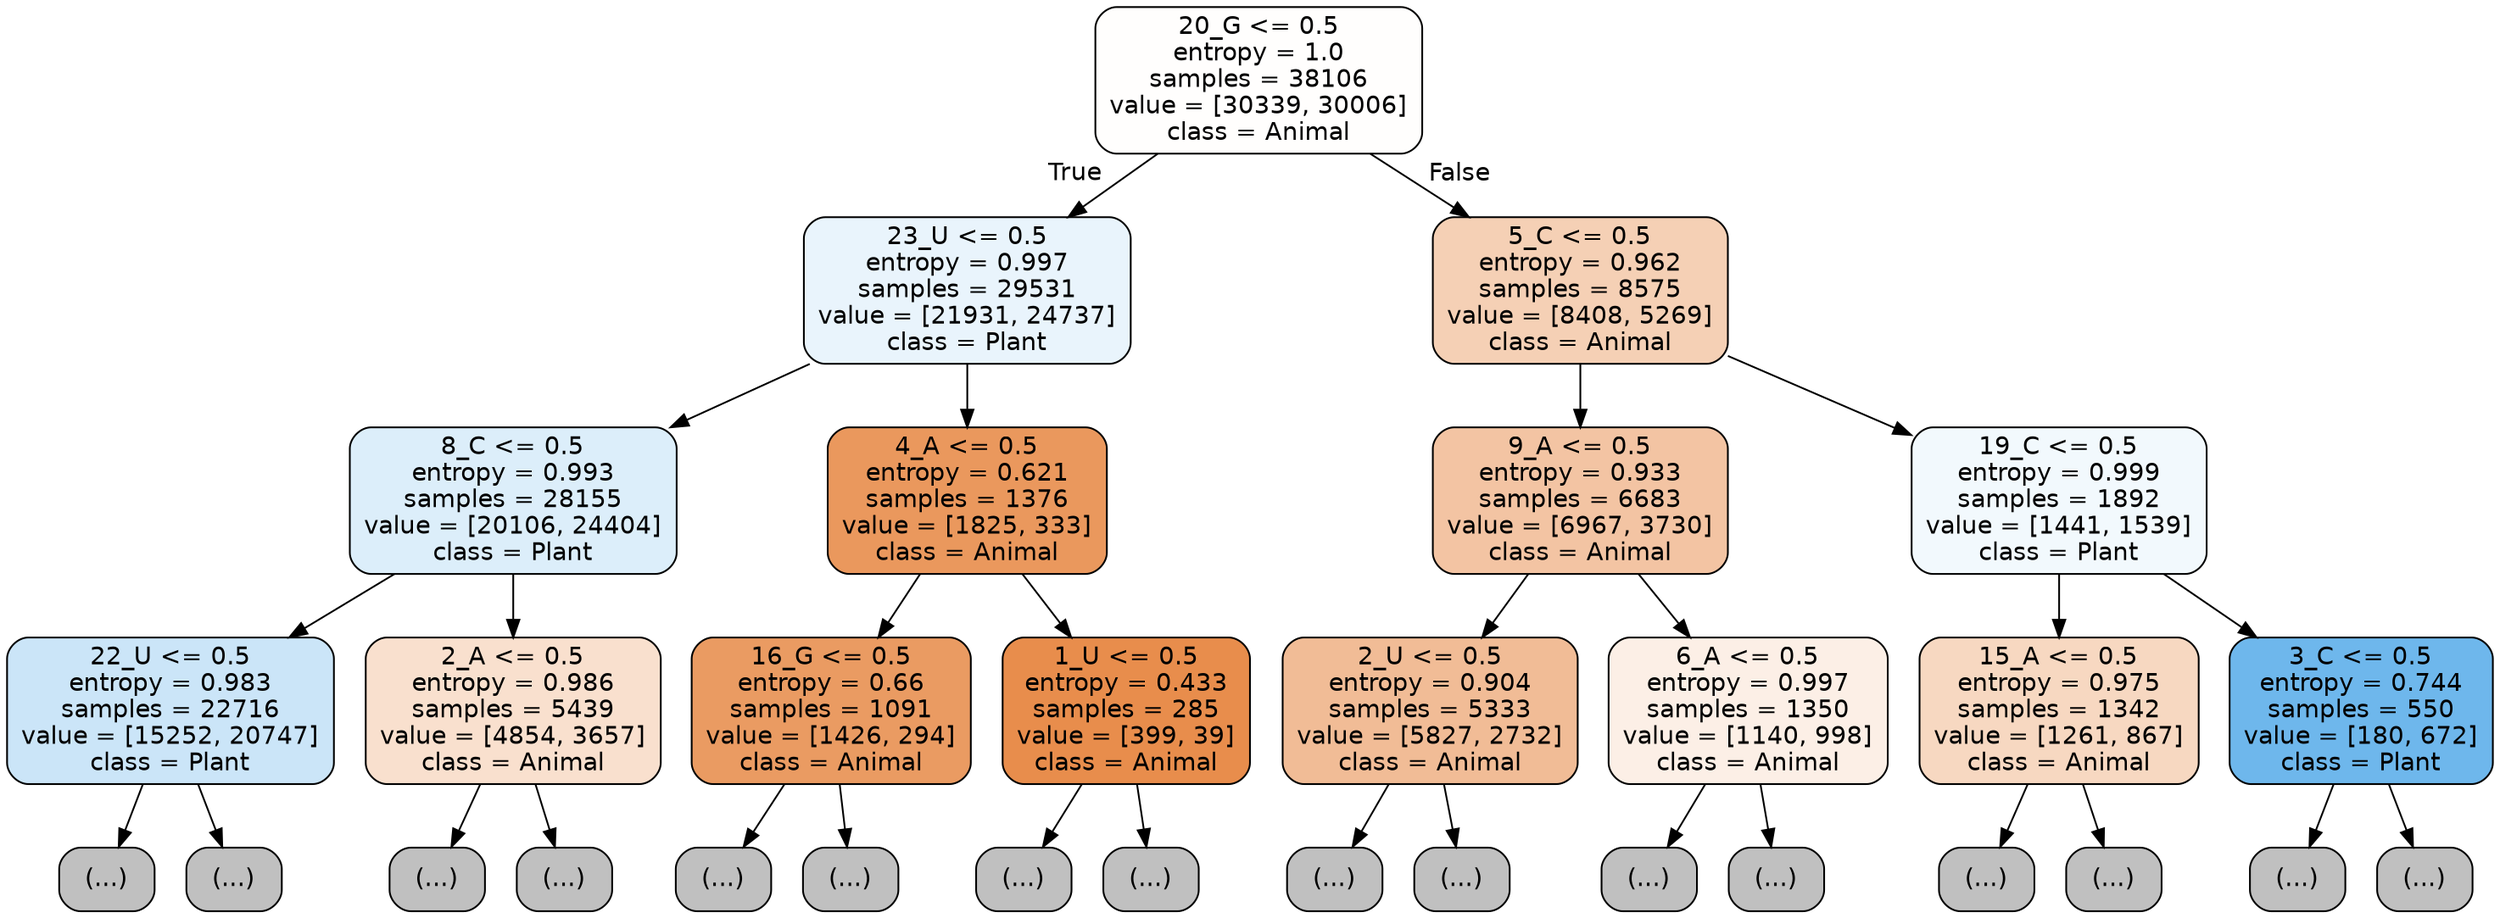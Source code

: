 digraph Tree {
node [shape=box, style="filled, rounded", color="black", fontname="helvetica"] ;
edge [fontname="helvetica"] ;
0 [label="20_G <= 0.5\nentropy = 1.0\nsamples = 38106\nvalue = [30339, 30006]\nclass = Animal", fillcolor="#fffefd"] ;
1 [label="23_U <= 0.5\nentropy = 0.997\nsamples = 29531\nvalue = [21931, 24737]\nclass = Plant", fillcolor="#e9f4fc"] ;
0 -> 1 [labeldistance=2.5, labelangle=45, headlabel="True"] ;
2 [label="8_C <= 0.5\nentropy = 0.993\nsamples = 28155\nvalue = [20106, 24404]\nclass = Plant", fillcolor="#dceefa"] ;
1 -> 2 ;
3 [label="22_U <= 0.5\nentropy = 0.983\nsamples = 22716\nvalue = [15252, 20747]\nclass = Plant", fillcolor="#cbe5f8"] ;
2 -> 3 ;
4 [label="(...)", fillcolor="#C0C0C0"] ;
3 -> 4 ;
8613 [label="(...)", fillcolor="#C0C0C0"] ;
3 -> 8613 ;
9612 [label="2_A <= 0.5\nentropy = 0.986\nsamples = 5439\nvalue = [4854, 3657]\nclass = Animal", fillcolor="#f9e0ce"] ;
2 -> 9612 ;
9613 [label="(...)", fillcolor="#C0C0C0"] ;
9612 -> 9613 ;
11698 [label="(...)", fillcolor="#C0C0C0"] ;
9612 -> 11698 ;
12361 [label="4_A <= 0.5\nentropy = 0.621\nsamples = 1376\nvalue = [1825, 333]\nclass = Animal", fillcolor="#ea985d"] ;
1 -> 12361 ;
12362 [label="16_G <= 0.5\nentropy = 0.66\nsamples = 1091\nvalue = [1426, 294]\nclass = Animal", fillcolor="#ea9b62"] ;
12361 -> 12362 ;
12363 [label="(...)", fillcolor="#C0C0C0"] ;
12362 -> 12363 ;
12682 [label="(...)", fillcolor="#C0C0C0"] ;
12362 -> 12682 ;
12769 [label="1_U <= 0.5\nentropy = 0.433\nsamples = 285\nvalue = [399, 39]\nclass = Animal", fillcolor="#e88d4c"] ;
12361 -> 12769 ;
12770 [label="(...)", fillcolor="#C0C0C0"] ;
12769 -> 12770 ;
12837 [label="(...)", fillcolor="#C0C0C0"] ;
12769 -> 12837 ;
12872 [label="5_C <= 0.5\nentropy = 0.962\nsamples = 8575\nvalue = [8408, 5269]\nclass = Animal", fillcolor="#f5d0b5"] ;
0 -> 12872 [labeldistance=2.5, labelangle=-45, headlabel="False"] ;
12873 [label="9_A <= 0.5\nentropy = 0.933\nsamples = 6683\nvalue = [6967, 3730]\nclass = Animal", fillcolor="#f3c4a3"] ;
12872 -> 12873 ;
12874 [label="2_U <= 0.5\nentropy = 0.904\nsamples = 5333\nvalue = [5827, 2732]\nclass = Animal", fillcolor="#f1bc96"] ;
12873 -> 12874 ;
12875 [label="(...)", fillcolor="#C0C0C0"] ;
12874 -> 12875 ;
14782 [label="(...)", fillcolor="#C0C0C0"] ;
12874 -> 14782 ;
15397 [label="6_A <= 0.5\nentropy = 0.997\nsamples = 1350\nvalue = [1140, 998]\nclass = Animal", fillcolor="#fcefe6"] ;
12873 -> 15397 ;
15398 [label="(...)", fillcolor="#C0C0C0"] ;
15397 -> 15398 ;
15941 [label="(...)", fillcolor="#C0C0C0"] ;
15397 -> 15941 ;
16126 [label="19_C <= 0.5\nentropy = 0.999\nsamples = 1892\nvalue = [1441, 1539]\nclass = Plant", fillcolor="#f2f9fd"] ;
12872 -> 16126 ;
16127 [label="15_A <= 0.5\nentropy = 0.975\nsamples = 1342\nvalue = [1261, 867]\nclass = Animal", fillcolor="#f7d8c1"] ;
16126 -> 16127 ;
16128 [label="(...)", fillcolor="#C0C0C0"] ;
16127 -> 16128 ;
16625 [label="(...)", fillcolor="#C0C0C0"] ;
16127 -> 16625 ;
16818 [label="3_C <= 0.5\nentropy = 0.744\nsamples = 550\nvalue = [180, 672]\nclass = Plant", fillcolor="#6eb7ec"] ;
16126 -> 16818 ;
16819 [label="(...)", fillcolor="#C0C0C0"] ;
16818 -> 16819 ;
16940 [label="(...)", fillcolor="#C0C0C0"] ;
16818 -> 16940 ;
}